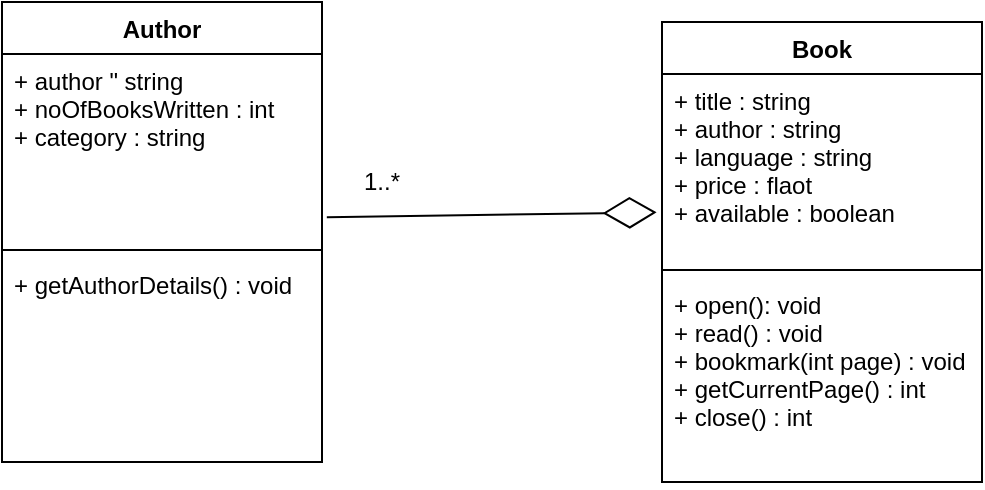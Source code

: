 <mxfile version="15.2.7" type="device"><diagram id="tZV41eV5Yf6VCfowvUMp" name="s1 class diagram"><mxGraphModel dx="1855" dy="615" grid="1" gridSize="10" guides="1" tooltips="1" connect="1" arrows="1" fold="1" page="1" pageScale="1" pageWidth="850" pageHeight="1100" math="0" shadow="0"><root><mxCell id="ulCk_vGKbhBcZJey2qih-0"/><mxCell id="ulCk_vGKbhBcZJey2qih-1" parent="ulCk_vGKbhBcZJey2qih-0"/><mxCell id="ELNU14p1_F97Vqpn7HV8-0" value="Book" style="swimlane;fontStyle=1;align=center;verticalAlign=top;childLayout=stackLayout;horizontal=1;startSize=26;horizontalStack=0;resizeParent=1;resizeParentMax=0;resizeLast=0;collapsible=1;marginBottom=0;" vertex="1" parent="ulCk_vGKbhBcZJey2qih-1"><mxGeometry x="240" y="150" width="160" height="230" as="geometry"/></mxCell><mxCell id="ELNU14p1_F97Vqpn7HV8-1" value="+ title : string&#10;+ author : string&#10;+ language : string&#10;+ price : flaot&#10;+ available : boolean" style="text;strokeColor=none;fillColor=none;align=left;verticalAlign=top;spacingLeft=4;spacingRight=4;overflow=hidden;rotatable=0;points=[[0,0.5],[1,0.5]];portConstraint=eastwest;" vertex="1" parent="ELNU14p1_F97Vqpn7HV8-0"><mxGeometry y="26" width="160" height="94" as="geometry"/></mxCell><mxCell id="ELNU14p1_F97Vqpn7HV8-2" value="" style="line;strokeWidth=1;fillColor=none;align=left;verticalAlign=middle;spacingTop=-1;spacingLeft=3;spacingRight=3;rotatable=0;labelPosition=right;points=[];portConstraint=eastwest;" vertex="1" parent="ELNU14p1_F97Vqpn7HV8-0"><mxGeometry y="120" width="160" height="8" as="geometry"/></mxCell><mxCell id="ELNU14p1_F97Vqpn7HV8-3" value="+ open(): void&#10;+ read() : void&#10;+ bookmark(int page) : void&#10;+ getCurrentPage() : int&#10;+ close() : int" style="text;strokeColor=none;fillColor=none;align=left;verticalAlign=top;spacingLeft=4;spacingRight=4;overflow=hidden;rotatable=0;points=[[0,0.5],[1,0.5]];portConstraint=eastwest;" vertex="1" parent="ELNU14p1_F97Vqpn7HV8-0"><mxGeometry y="128" width="160" height="102" as="geometry"/></mxCell><mxCell id="ELNU14p1_F97Vqpn7HV8-5" value="Author" style="swimlane;fontStyle=1;align=center;verticalAlign=top;childLayout=stackLayout;horizontal=1;startSize=26;horizontalStack=0;resizeParent=1;resizeParentMax=0;resizeLast=0;collapsible=1;marginBottom=0;" vertex="1" parent="ulCk_vGKbhBcZJey2qih-1"><mxGeometry x="-90" y="140" width="160" height="230" as="geometry"/></mxCell><mxCell id="ELNU14p1_F97Vqpn7HV8-6" value="+ author &quot; string&#10;+ noOfBooksWritten : int&#10;+ category : string" style="text;strokeColor=none;fillColor=none;align=left;verticalAlign=top;spacingLeft=4;spacingRight=4;overflow=hidden;rotatable=0;points=[[0,0.5],[1,0.5]];portConstraint=eastwest;" vertex="1" parent="ELNU14p1_F97Vqpn7HV8-5"><mxGeometry y="26" width="160" height="94" as="geometry"/></mxCell><mxCell id="ELNU14p1_F97Vqpn7HV8-7" value="" style="line;strokeWidth=1;fillColor=none;align=left;verticalAlign=middle;spacingTop=-1;spacingLeft=3;spacingRight=3;rotatable=0;labelPosition=right;points=[];portConstraint=eastwest;" vertex="1" parent="ELNU14p1_F97Vqpn7HV8-5"><mxGeometry y="120" width="160" height="8" as="geometry"/></mxCell><mxCell id="ELNU14p1_F97Vqpn7HV8-8" value="+ getAuthorDetails() : void" style="text;strokeColor=none;fillColor=none;align=left;verticalAlign=top;spacingLeft=4;spacingRight=4;overflow=hidden;rotatable=0;points=[[0,0.5],[1,0.5]];portConstraint=eastwest;" vertex="1" parent="ELNU14p1_F97Vqpn7HV8-5"><mxGeometry y="128" width="160" height="102" as="geometry"/></mxCell><mxCell id="ELNU14p1_F97Vqpn7HV8-9" value="" style="endArrow=diamondThin;endFill=0;endSize=24;html=1;entryX=-0.017;entryY=0.736;entryDx=0;entryDy=0;entryPerimeter=0;exitX=1.015;exitY=0.868;exitDx=0;exitDy=0;exitPerimeter=0;" edge="1" parent="ulCk_vGKbhBcZJey2qih-1" source="ELNU14p1_F97Vqpn7HV8-6" target="ELNU14p1_F97Vqpn7HV8-1"><mxGeometry width="160" relative="1" as="geometry"><mxPoint x="100" y="210" as="sourcePoint"/><mxPoint x="260" y="210" as="targetPoint"/></mxGeometry></mxCell><mxCell id="ELNU14p1_F97Vqpn7HV8-11" value="1..*" style="text;html=1;strokeColor=none;fillColor=none;align=center;verticalAlign=middle;whiteSpace=wrap;rounded=0;" vertex="1" parent="ulCk_vGKbhBcZJey2qih-1"><mxGeometry x="80" y="220" width="40" height="20" as="geometry"/></mxCell></root></mxGraphModel></diagram></mxfile>